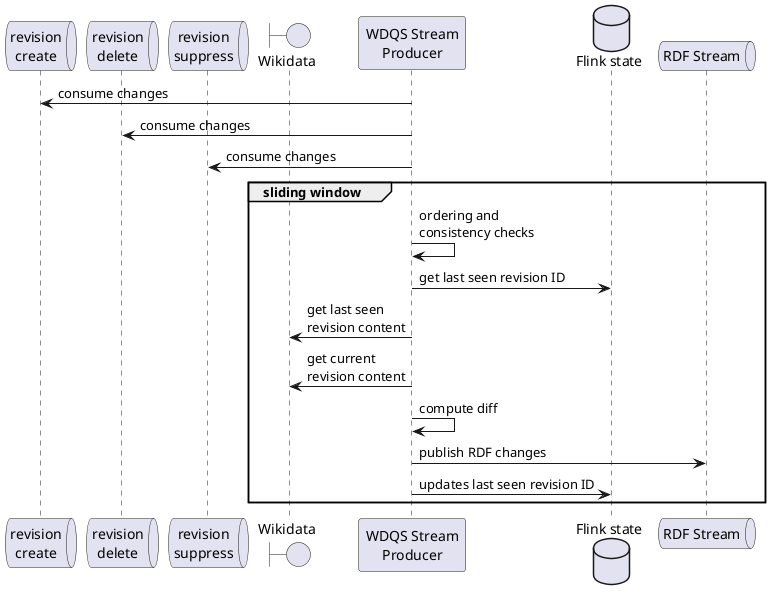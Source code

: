 @startuml

queue "revision\ncreate" as create
queue "revision\ndelete" as delete
queue "revision\nsuppress" as suppress
boundary Wikidata
participant "WDQS Stream\nProducer" as producer
database "Flink state"
queue "RDF Stream"

producer -> create: consume changes
producer -> delete: consume changes
producer -> suppress: consume changes

group sliding window
  producer -> producer: ordering and\nconsistency checks
  producer -> "Flink state": get last seen revision ID

  producer -> Wikidata: get last seen\nrevision content
  producer -> Wikidata: get current\nrevision content
  producer -> producer: compute diff
  producer -> "RDF Stream": publish RDF changes
  producer -> "Flink state": updates last seen revision ID
end

@enduml